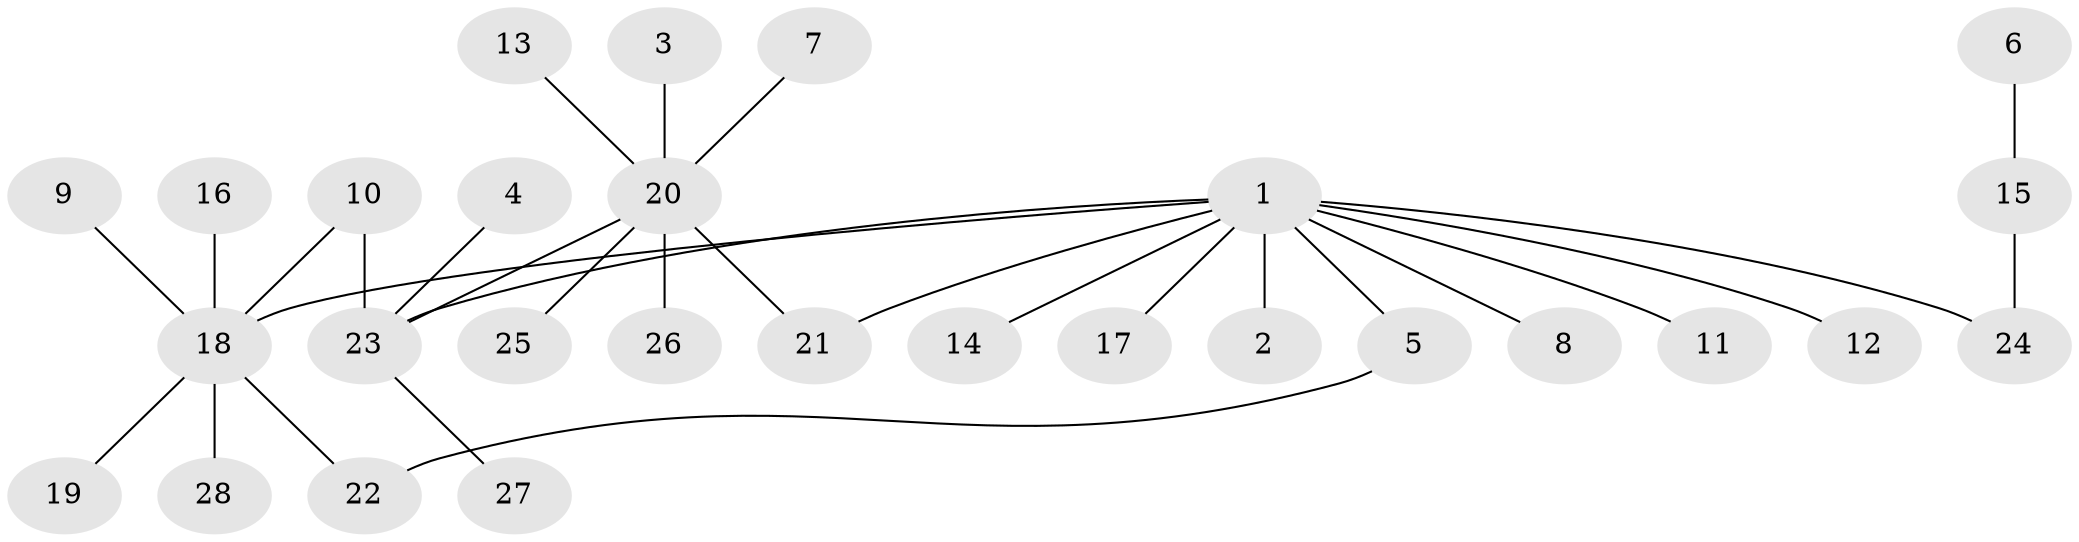 // original degree distribution, {7: 0.018518518518518517, 5: 0.018518518518518517, 3: 0.09259259259259259, 6: 0.018518518518518517, 9: 0.037037037037037035, 1: 0.6111111111111112, 4: 0.05555555555555555, 2: 0.14814814814814814}
// Generated by graph-tools (version 1.1) at 2025/50/03/09/25 03:50:01]
// undirected, 28 vertices, 30 edges
graph export_dot {
graph [start="1"]
  node [color=gray90,style=filled];
  1;
  2;
  3;
  4;
  5;
  6;
  7;
  8;
  9;
  10;
  11;
  12;
  13;
  14;
  15;
  16;
  17;
  18;
  19;
  20;
  21;
  22;
  23;
  24;
  25;
  26;
  27;
  28;
  1 -- 2 [weight=1.0];
  1 -- 5 [weight=1.0];
  1 -- 8 [weight=1.0];
  1 -- 11 [weight=1.0];
  1 -- 12 [weight=1.0];
  1 -- 14 [weight=1.0];
  1 -- 17 [weight=1.0];
  1 -- 18 [weight=1.0];
  1 -- 21 [weight=1.0];
  1 -- 23 [weight=1.0];
  1 -- 24 [weight=1.0];
  3 -- 20 [weight=1.0];
  4 -- 23 [weight=1.0];
  5 -- 22 [weight=1.0];
  6 -- 15 [weight=1.0];
  7 -- 20 [weight=1.0];
  9 -- 18 [weight=1.0];
  10 -- 18 [weight=1.0];
  10 -- 23 [weight=1.0];
  13 -- 20 [weight=1.0];
  15 -- 24 [weight=1.0];
  16 -- 18 [weight=1.0];
  18 -- 19 [weight=1.0];
  18 -- 22 [weight=1.0];
  18 -- 28 [weight=1.0];
  20 -- 21 [weight=1.0];
  20 -- 23 [weight=1.0];
  20 -- 25 [weight=1.0];
  20 -- 26 [weight=1.0];
  23 -- 27 [weight=1.0];
}
